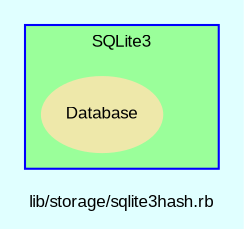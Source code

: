 digraph TopLevel {
    compound = true
    bgcolor = lightcyan1
    fontname = Arial
    fontsize = 8
    label = "lib/storage/sqlite3hash.rb"
    node [
        fontname = Arial,
        fontsize = 8,
        color = black
    ]

    subgraph cluster_SQLite3 {
        fillcolor = palegreen1
        URL = "classes/SQLite3.html"
        fontname = Arial
        color = blue
        label = "SQLite3"
        style = filled
        SQLite3 [
            shape = plaintext,
            height = 0.01,
            width = 0.01,
            label = ""
        ]

        SQLite3__Database [
            fontcolor = black,
            URL = "classes/SQLite3/Database.html",
            shape = ellipse,
            color = palegoldenrod,
            style = filled,
            label = "Database"
        ]

    }

}

